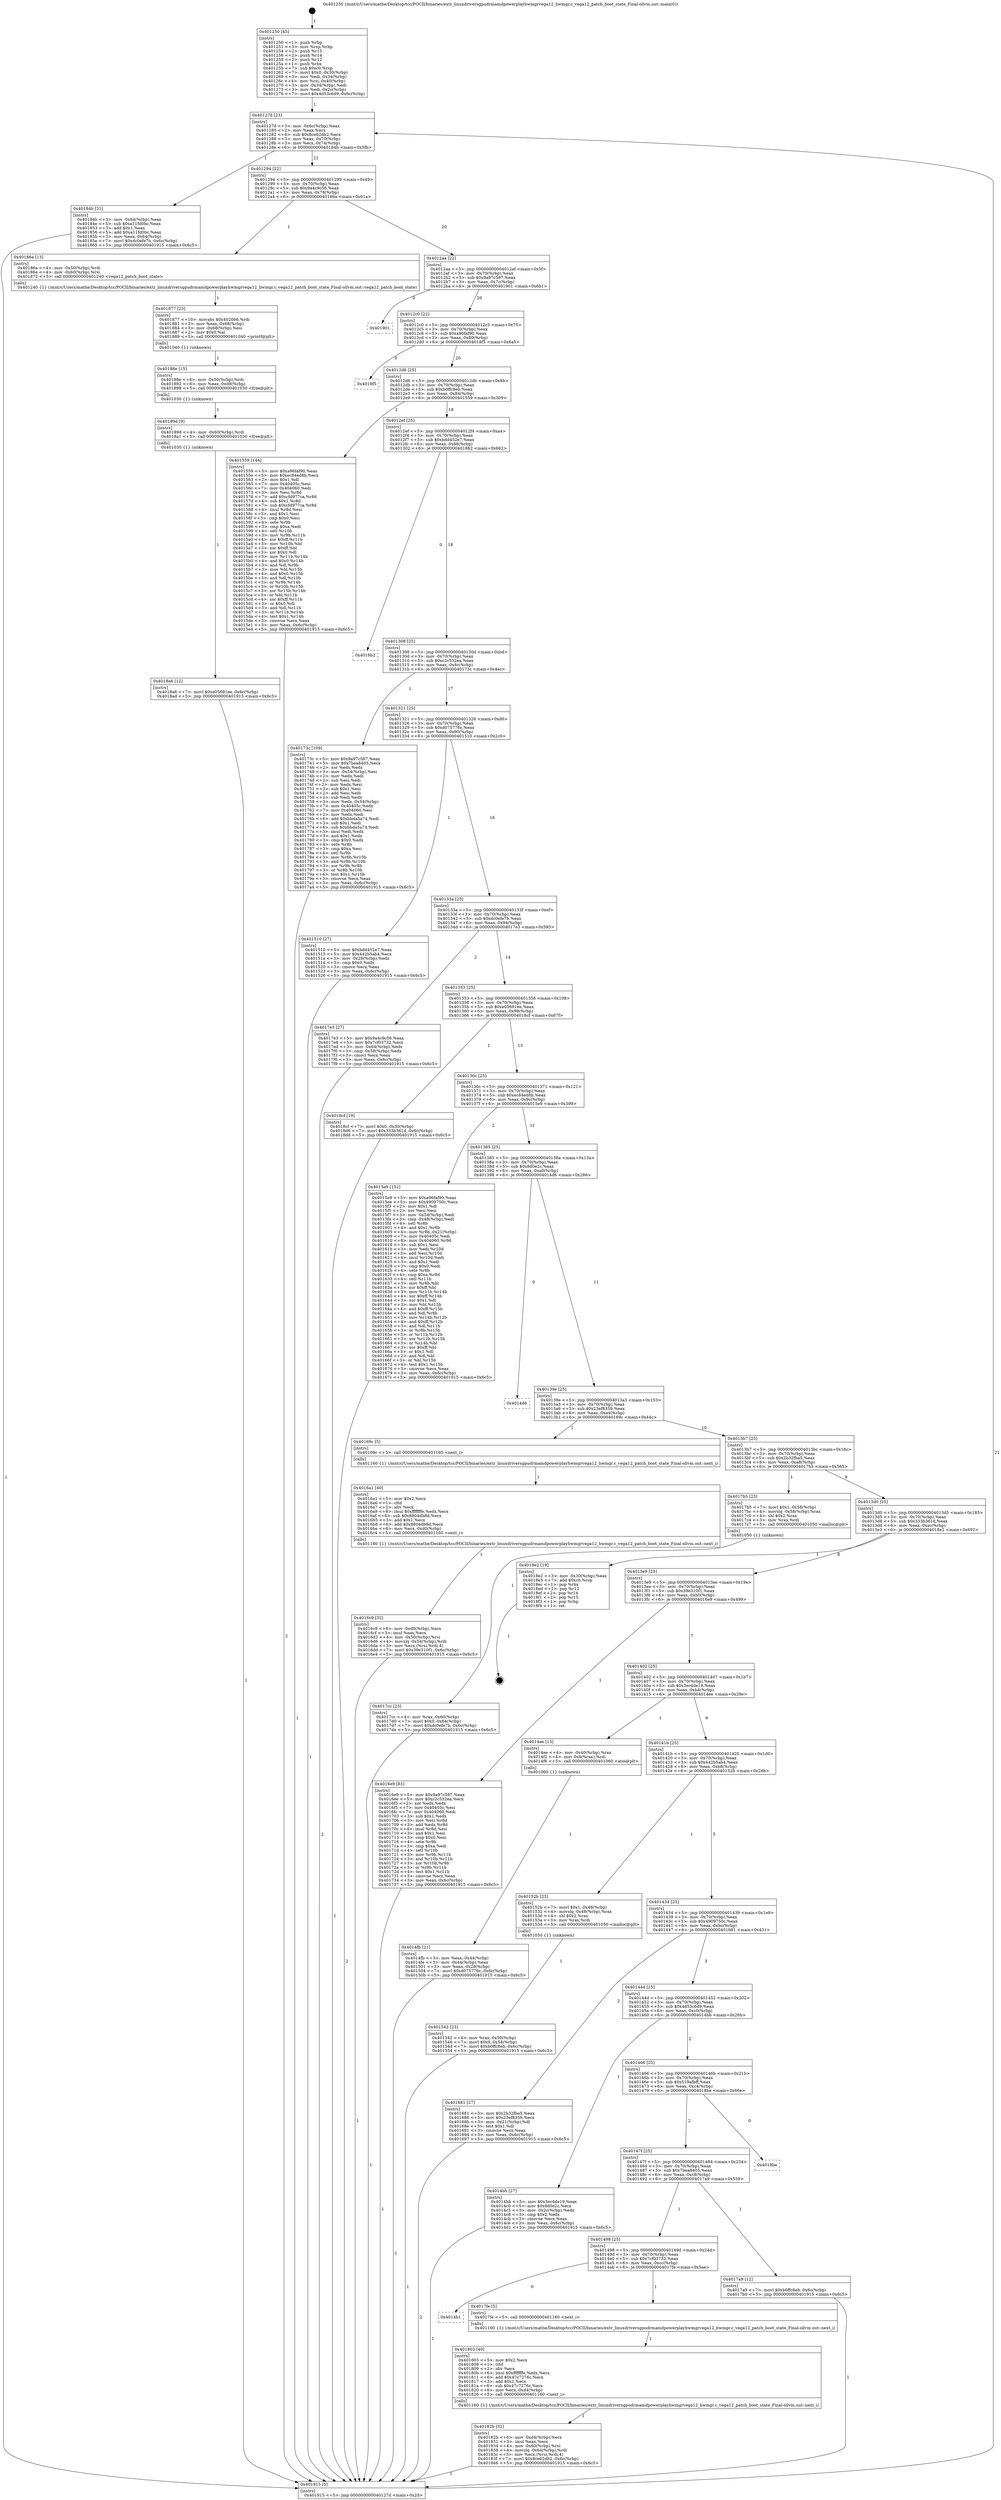 digraph "0x401250" {
  label = "0x401250 (/mnt/c/Users/mathe/Desktop/tcc/POCII/binaries/extr_linuxdriversgpudrmamdpowerplayhwmgrvega12_hwmgr.c_vega12_patch_boot_state_Final-ollvm.out::main(0))"
  labelloc = "t"
  node[shape=record]

  Entry [label="",width=0.3,height=0.3,shape=circle,fillcolor=black,style=filled]
  "0x40127d" [label="{
     0x40127d [23]\l
     | [instrs]\l
     &nbsp;&nbsp;0x40127d \<+3\>: mov -0x6c(%rbp),%eax\l
     &nbsp;&nbsp;0x401280 \<+2\>: mov %eax,%ecx\l
     &nbsp;&nbsp;0x401282 \<+6\>: sub $0x8ce62db2,%ecx\l
     &nbsp;&nbsp;0x401288 \<+3\>: mov %eax,-0x70(%rbp)\l
     &nbsp;&nbsp;0x40128b \<+3\>: mov %ecx,-0x74(%rbp)\l
     &nbsp;&nbsp;0x40128e \<+6\>: je 000000000040184b \<main+0x5fb\>\l
  }"]
  "0x40184b" [label="{
     0x40184b [31]\l
     | [instrs]\l
     &nbsp;&nbsp;0x40184b \<+3\>: mov -0x64(%rbp),%eax\l
     &nbsp;&nbsp;0x40184e \<+5\>: sub $0xa11fd0bc,%eax\l
     &nbsp;&nbsp;0x401853 \<+3\>: add $0x1,%eax\l
     &nbsp;&nbsp;0x401856 \<+5\>: add $0xa11fd0bc,%eax\l
     &nbsp;&nbsp;0x40185b \<+3\>: mov %eax,-0x64(%rbp)\l
     &nbsp;&nbsp;0x40185e \<+7\>: movl $0xdc0efe7b,-0x6c(%rbp)\l
     &nbsp;&nbsp;0x401865 \<+5\>: jmp 0000000000401915 \<main+0x6c5\>\l
  }"]
  "0x401294" [label="{
     0x401294 [22]\l
     | [instrs]\l
     &nbsp;&nbsp;0x401294 \<+5\>: jmp 0000000000401299 \<main+0x49\>\l
     &nbsp;&nbsp;0x401299 \<+3\>: mov -0x70(%rbp),%eax\l
     &nbsp;&nbsp;0x40129c \<+5\>: sub $0x9a4c9c56,%eax\l
     &nbsp;&nbsp;0x4012a1 \<+3\>: mov %eax,-0x78(%rbp)\l
     &nbsp;&nbsp;0x4012a4 \<+6\>: je 000000000040186a \<main+0x61a\>\l
  }"]
  Exit [label="",width=0.3,height=0.3,shape=circle,fillcolor=black,style=filled,peripheries=2]
  "0x40186a" [label="{
     0x40186a [13]\l
     | [instrs]\l
     &nbsp;&nbsp;0x40186a \<+4\>: mov -0x50(%rbp),%rdi\l
     &nbsp;&nbsp;0x40186e \<+4\>: mov -0x60(%rbp),%rsi\l
     &nbsp;&nbsp;0x401872 \<+5\>: call 0000000000401240 \<vega12_patch_boot_state\>\l
     | [calls]\l
     &nbsp;&nbsp;0x401240 \{1\} (/mnt/c/Users/mathe/Desktop/tcc/POCII/binaries/extr_linuxdriversgpudrmamdpowerplayhwmgrvega12_hwmgr.c_vega12_patch_boot_state_Final-ollvm.out::vega12_patch_boot_state)\l
  }"]
  "0x4012aa" [label="{
     0x4012aa [22]\l
     | [instrs]\l
     &nbsp;&nbsp;0x4012aa \<+5\>: jmp 00000000004012af \<main+0x5f\>\l
     &nbsp;&nbsp;0x4012af \<+3\>: mov -0x70(%rbp),%eax\l
     &nbsp;&nbsp;0x4012b2 \<+5\>: sub $0x9a97c587,%eax\l
     &nbsp;&nbsp;0x4012b7 \<+3\>: mov %eax,-0x7c(%rbp)\l
     &nbsp;&nbsp;0x4012ba \<+6\>: je 0000000000401901 \<main+0x6b1\>\l
  }"]
  "0x4018a6" [label="{
     0x4018a6 [12]\l
     | [instrs]\l
     &nbsp;&nbsp;0x4018a6 \<+7\>: movl $0xe05691ee,-0x6c(%rbp)\l
     &nbsp;&nbsp;0x4018ad \<+5\>: jmp 0000000000401915 \<main+0x6c5\>\l
  }"]
  "0x401901" [label="{
     0x401901\l
  }", style=dashed]
  "0x4012c0" [label="{
     0x4012c0 [22]\l
     | [instrs]\l
     &nbsp;&nbsp;0x4012c0 \<+5\>: jmp 00000000004012c5 \<main+0x75\>\l
     &nbsp;&nbsp;0x4012c5 \<+3\>: mov -0x70(%rbp),%eax\l
     &nbsp;&nbsp;0x4012c8 \<+5\>: sub $0xa96faf90,%eax\l
     &nbsp;&nbsp;0x4012cd \<+3\>: mov %eax,-0x80(%rbp)\l
     &nbsp;&nbsp;0x4012d0 \<+6\>: je 00000000004018f5 \<main+0x6a5\>\l
  }"]
  "0x40189d" [label="{
     0x40189d [9]\l
     | [instrs]\l
     &nbsp;&nbsp;0x40189d \<+4\>: mov -0x60(%rbp),%rdi\l
     &nbsp;&nbsp;0x4018a1 \<+5\>: call 0000000000401030 \<free@plt\>\l
     | [calls]\l
     &nbsp;&nbsp;0x401030 \{1\} (unknown)\l
  }"]
  "0x4018f5" [label="{
     0x4018f5\l
  }", style=dashed]
  "0x4012d6" [label="{
     0x4012d6 [25]\l
     | [instrs]\l
     &nbsp;&nbsp;0x4012d6 \<+5\>: jmp 00000000004012db \<main+0x8b\>\l
     &nbsp;&nbsp;0x4012db \<+3\>: mov -0x70(%rbp),%eax\l
     &nbsp;&nbsp;0x4012de \<+5\>: sub $0xb0ffc8eb,%eax\l
     &nbsp;&nbsp;0x4012e3 \<+6\>: mov %eax,-0x84(%rbp)\l
     &nbsp;&nbsp;0x4012e9 \<+6\>: je 0000000000401559 \<main+0x309\>\l
  }"]
  "0x40188e" [label="{
     0x40188e [15]\l
     | [instrs]\l
     &nbsp;&nbsp;0x40188e \<+4\>: mov -0x50(%rbp),%rdi\l
     &nbsp;&nbsp;0x401892 \<+6\>: mov %eax,-0xd8(%rbp)\l
     &nbsp;&nbsp;0x401898 \<+5\>: call 0000000000401030 \<free@plt\>\l
     | [calls]\l
     &nbsp;&nbsp;0x401030 \{1\} (unknown)\l
  }"]
  "0x401559" [label="{
     0x401559 [144]\l
     | [instrs]\l
     &nbsp;&nbsp;0x401559 \<+5\>: mov $0xa96faf90,%eax\l
     &nbsp;&nbsp;0x40155e \<+5\>: mov $0xec84ed8b,%ecx\l
     &nbsp;&nbsp;0x401563 \<+2\>: mov $0x1,%dl\l
     &nbsp;&nbsp;0x401565 \<+7\>: mov 0x40405c,%esi\l
     &nbsp;&nbsp;0x40156c \<+7\>: mov 0x404060,%edi\l
     &nbsp;&nbsp;0x401573 \<+3\>: mov %esi,%r8d\l
     &nbsp;&nbsp;0x401576 \<+7\>: add $0xcfd977ca,%r8d\l
     &nbsp;&nbsp;0x40157d \<+4\>: sub $0x1,%r8d\l
     &nbsp;&nbsp;0x401581 \<+7\>: sub $0xcfd977ca,%r8d\l
     &nbsp;&nbsp;0x401588 \<+4\>: imul %r8d,%esi\l
     &nbsp;&nbsp;0x40158c \<+3\>: and $0x1,%esi\l
     &nbsp;&nbsp;0x40158f \<+3\>: cmp $0x0,%esi\l
     &nbsp;&nbsp;0x401592 \<+4\>: sete %r9b\l
     &nbsp;&nbsp;0x401596 \<+3\>: cmp $0xa,%edi\l
     &nbsp;&nbsp;0x401599 \<+4\>: setl %r10b\l
     &nbsp;&nbsp;0x40159d \<+3\>: mov %r9b,%r11b\l
     &nbsp;&nbsp;0x4015a0 \<+4\>: xor $0xff,%r11b\l
     &nbsp;&nbsp;0x4015a4 \<+3\>: mov %r10b,%bl\l
     &nbsp;&nbsp;0x4015a7 \<+3\>: xor $0xff,%bl\l
     &nbsp;&nbsp;0x4015aa \<+3\>: xor $0x0,%dl\l
     &nbsp;&nbsp;0x4015ad \<+3\>: mov %r11b,%r14b\l
     &nbsp;&nbsp;0x4015b0 \<+4\>: and $0x0,%r14b\l
     &nbsp;&nbsp;0x4015b4 \<+3\>: and %dl,%r9b\l
     &nbsp;&nbsp;0x4015b7 \<+3\>: mov %bl,%r15b\l
     &nbsp;&nbsp;0x4015ba \<+4\>: and $0x0,%r15b\l
     &nbsp;&nbsp;0x4015be \<+3\>: and %dl,%r10b\l
     &nbsp;&nbsp;0x4015c1 \<+3\>: or %r9b,%r14b\l
     &nbsp;&nbsp;0x4015c4 \<+3\>: or %r10b,%r15b\l
     &nbsp;&nbsp;0x4015c7 \<+3\>: xor %r15b,%r14b\l
     &nbsp;&nbsp;0x4015ca \<+3\>: or %bl,%r11b\l
     &nbsp;&nbsp;0x4015cd \<+4\>: xor $0xff,%r11b\l
     &nbsp;&nbsp;0x4015d1 \<+3\>: or $0x0,%dl\l
     &nbsp;&nbsp;0x4015d4 \<+3\>: and %dl,%r11b\l
     &nbsp;&nbsp;0x4015d7 \<+3\>: or %r11b,%r14b\l
     &nbsp;&nbsp;0x4015da \<+4\>: test $0x1,%r14b\l
     &nbsp;&nbsp;0x4015de \<+3\>: cmovne %ecx,%eax\l
     &nbsp;&nbsp;0x4015e1 \<+3\>: mov %eax,-0x6c(%rbp)\l
     &nbsp;&nbsp;0x4015e4 \<+5\>: jmp 0000000000401915 \<main+0x6c5\>\l
  }"]
  "0x4012ef" [label="{
     0x4012ef [25]\l
     | [instrs]\l
     &nbsp;&nbsp;0x4012ef \<+5\>: jmp 00000000004012f4 \<main+0xa4\>\l
     &nbsp;&nbsp;0x4012f4 \<+3\>: mov -0x70(%rbp),%eax\l
     &nbsp;&nbsp;0x4012f7 \<+5\>: sub $0xbdd452e7,%eax\l
     &nbsp;&nbsp;0x4012fc \<+6\>: mov %eax,-0x88(%rbp)\l
     &nbsp;&nbsp;0x401302 \<+6\>: je 00000000004018b2 \<main+0x662\>\l
  }"]
  "0x401877" [label="{
     0x401877 [23]\l
     | [instrs]\l
     &nbsp;&nbsp;0x401877 \<+10\>: movabs $0x4020b6,%rdi\l
     &nbsp;&nbsp;0x401881 \<+3\>: mov %eax,-0x68(%rbp)\l
     &nbsp;&nbsp;0x401884 \<+3\>: mov -0x68(%rbp),%esi\l
     &nbsp;&nbsp;0x401887 \<+2\>: mov $0x0,%al\l
     &nbsp;&nbsp;0x401889 \<+5\>: call 0000000000401040 \<printf@plt\>\l
     | [calls]\l
     &nbsp;&nbsp;0x401040 \{1\} (unknown)\l
  }"]
  "0x4018b2" [label="{
     0x4018b2\l
  }", style=dashed]
  "0x401308" [label="{
     0x401308 [25]\l
     | [instrs]\l
     &nbsp;&nbsp;0x401308 \<+5\>: jmp 000000000040130d \<main+0xbd\>\l
     &nbsp;&nbsp;0x40130d \<+3\>: mov -0x70(%rbp),%eax\l
     &nbsp;&nbsp;0x401310 \<+5\>: sub $0xc2c532ea,%eax\l
     &nbsp;&nbsp;0x401315 \<+6\>: mov %eax,-0x8c(%rbp)\l
     &nbsp;&nbsp;0x40131b \<+6\>: je 000000000040173c \<main+0x4ec\>\l
  }"]
  "0x40182b" [label="{
     0x40182b [32]\l
     | [instrs]\l
     &nbsp;&nbsp;0x40182b \<+6\>: mov -0xd4(%rbp),%ecx\l
     &nbsp;&nbsp;0x401831 \<+3\>: imul %eax,%ecx\l
     &nbsp;&nbsp;0x401834 \<+4\>: mov -0x60(%rbp),%rsi\l
     &nbsp;&nbsp;0x401838 \<+4\>: movslq -0x64(%rbp),%rdi\l
     &nbsp;&nbsp;0x40183c \<+3\>: mov %ecx,(%rsi,%rdi,4)\l
     &nbsp;&nbsp;0x40183f \<+7\>: movl $0x8ce62db2,-0x6c(%rbp)\l
     &nbsp;&nbsp;0x401846 \<+5\>: jmp 0000000000401915 \<main+0x6c5\>\l
  }"]
  "0x40173c" [label="{
     0x40173c [109]\l
     | [instrs]\l
     &nbsp;&nbsp;0x40173c \<+5\>: mov $0x9a97c587,%eax\l
     &nbsp;&nbsp;0x401741 \<+5\>: mov $0x7bea8405,%ecx\l
     &nbsp;&nbsp;0x401746 \<+2\>: xor %edx,%edx\l
     &nbsp;&nbsp;0x401748 \<+3\>: mov -0x54(%rbp),%esi\l
     &nbsp;&nbsp;0x40174b \<+2\>: mov %edx,%edi\l
     &nbsp;&nbsp;0x40174d \<+2\>: sub %esi,%edi\l
     &nbsp;&nbsp;0x40174f \<+2\>: mov %edx,%esi\l
     &nbsp;&nbsp;0x401751 \<+3\>: sub $0x1,%esi\l
     &nbsp;&nbsp;0x401754 \<+2\>: add %esi,%edi\l
     &nbsp;&nbsp;0x401756 \<+2\>: sub %edi,%edx\l
     &nbsp;&nbsp;0x401758 \<+3\>: mov %edx,-0x54(%rbp)\l
     &nbsp;&nbsp;0x40175b \<+7\>: mov 0x40405c,%edx\l
     &nbsp;&nbsp;0x401762 \<+7\>: mov 0x404060,%esi\l
     &nbsp;&nbsp;0x401769 \<+2\>: mov %edx,%edi\l
     &nbsp;&nbsp;0x40176b \<+6\>: add $0xbbda5a74,%edi\l
     &nbsp;&nbsp;0x401771 \<+3\>: sub $0x1,%edi\l
     &nbsp;&nbsp;0x401774 \<+6\>: sub $0xbbda5a74,%edi\l
     &nbsp;&nbsp;0x40177a \<+3\>: imul %edi,%edx\l
     &nbsp;&nbsp;0x40177d \<+3\>: and $0x1,%edx\l
     &nbsp;&nbsp;0x401780 \<+3\>: cmp $0x0,%edx\l
     &nbsp;&nbsp;0x401783 \<+4\>: sete %r8b\l
     &nbsp;&nbsp;0x401787 \<+3\>: cmp $0xa,%esi\l
     &nbsp;&nbsp;0x40178a \<+4\>: setl %r9b\l
     &nbsp;&nbsp;0x40178e \<+3\>: mov %r8b,%r10b\l
     &nbsp;&nbsp;0x401791 \<+3\>: and %r9b,%r10b\l
     &nbsp;&nbsp;0x401794 \<+3\>: xor %r9b,%r8b\l
     &nbsp;&nbsp;0x401797 \<+3\>: or %r8b,%r10b\l
     &nbsp;&nbsp;0x40179a \<+4\>: test $0x1,%r10b\l
     &nbsp;&nbsp;0x40179e \<+3\>: cmovne %ecx,%eax\l
     &nbsp;&nbsp;0x4017a1 \<+3\>: mov %eax,-0x6c(%rbp)\l
     &nbsp;&nbsp;0x4017a4 \<+5\>: jmp 0000000000401915 \<main+0x6c5\>\l
  }"]
  "0x401321" [label="{
     0x401321 [25]\l
     | [instrs]\l
     &nbsp;&nbsp;0x401321 \<+5\>: jmp 0000000000401326 \<main+0xd6\>\l
     &nbsp;&nbsp;0x401326 \<+3\>: mov -0x70(%rbp),%eax\l
     &nbsp;&nbsp;0x401329 \<+5\>: sub $0xd075776c,%eax\l
     &nbsp;&nbsp;0x40132e \<+6\>: mov %eax,-0x90(%rbp)\l
     &nbsp;&nbsp;0x401334 \<+6\>: je 0000000000401510 \<main+0x2c0\>\l
  }"]
  "0x401803" [label="{
     0x401803 [40]\l
     | [instrs]\l
     &nbsp;&nbsp;0x401803 \<+5\>: mov $0x2,%ecx\l
     &nbsp;&nbsp;0x401808 \<+1\>: cltd\l
     &nbsp;&nbsp;0x401809 \<+2\>: idiv %ecx\l
     &nbsp;&nbsp;0x40180b \<+6\>: imul $0xfffffffe,%edx,%ecx\l
     &nbsp;&nbsp;0x401811 \<+6\>: add $0x47c7276c,%ecx\l
     &nbsp;&nbsp;0x401817 \<+3\>: add $0x1,%ecx\l
     &nbsp;&nbsp;0x40181a \<+6\>: sub $0x47c7276c,%ecx\l
     &nbsp;&nbsp;0x401820 \<+6\>: mov %ecx,-0xd4(%rbp)\l
     &nbsp;&nbsp;0x401826 \<+5\>: call 0000000000401160 \<next_i\>\l
     | [calls]\l
     &nbsp;&nbsp;0x401160 \{1\} (/mnt/c/Users/mathe/Desktop/tcc/POCII/binaries/extr_linuxdriversgpudrmamdpowerplayhwmgrvega12_hwmgr.c_vega12_patch_boot_state_Final-ollvm.out::next_i)\l
  }"]
  "0x401510" [label="{
     0x401510 [27]\l
     | [instrs]\l
     &nbsp;&nbsp;0x401510 \<+5\>: mov $0xbdd452e7,%eax\l
     &nbsp;&nbsp;0x401515 \<+5\>: mov $0x442b5ab4,%ecx\l
     &nbsp;&nbsp;0x40151a \<+3\>: mov -0x28(%rbp),%edx\l
     &nbsp;&nbsp;0x40151d \<+3\>: cmp $0x0,%edx\l
     &nbsp;&nbsp;0x401520 \<+3\>: cmove %ecx,%eax\l
     &nbsp;&nbsp;0x401523 \<+3\>: mov %eax,-0x6c(%rbp)\l
     &nbsp;&nbsp;0x401526 \<+5\>: jmp 0000000000401915 \<main+0x6c5\>\l
  }"]
  "0x40133a" [label="{
     0x40133a [25]\l
     | [instrs]\l
     &nbsp;&nbsp;0x40133a \<+5\>: jmp 000000000040133f \<main+0xef\>\l
     &nbsp;&nbsp;0x40133f \<+3\>: mov -0x70(%rbp),%eax\l
     &nbsp;&nbsp;0x401342 \<+5\>: sub $0xdc0efe7b,%eax\l
     &nbsp;&nbsp;0x401347 \<+6\>: mov %eax,-0x94(%rbp)\l
     &nbsp;&nbsp;0x40134d \<+6\>: je 00000000004017e3 \<main+0x593\>\l
  }"]
  "0x4014b1" [label="{
     0x4014b1\l
  }", style=dashed]
  "0x4017e3" [label="{
     0x4017e3 [27]\l
     | [instrs]\l
     &nbsp;&nbsp;0x4017e3 \<+5\>: mov $0x9a4c9c56,%eax\l
     &nbsp;&nbsp;0x4017e8 \<+5\>: mov $0x7cf03732,%ecx\l
     &nbsp;&nbsp;0x4017ed \<+3\>: mov -0x64(%rbp),%edx\l
     &nbsp;&nbsp;0x4017f0 \<+3\>: cmp -0x58(%rbp),%edx\l
     &nbsp;&nbsp;0x4017f3 \<+3\>: cmovl %ecx,%eax\l
     &nbsp;&nbsp;0x4017f6 \<+3\>: mov %eax,-0x6c(%rbp)\l
     &nbsp;&nbsp;0x4017f9 \<+5\>: jmp 0000000000401915 \<main+0x6c5\>\l
  }"]
  "0x401353" [label="{
     0x401353 [25]\l
     | [instrs]\l
     &nbsp;&nbsp;0x401353 \<+5\>: jmp 0000000000401358 \<main+0x108\>\l
     &nbsp;&nbsp;0x401358 \<+3\>: mov -0x70(%rbp),%eax\l
     &nbsp;&nbsp;0x40135b \<+5\>: sub $0xe05691ee,%eax\l
     &nbsp;&nbsp;0x401360 \<+6\>: mov %eax,-0x98(%rbp)\l
     &nbsp;&nbsp;0x401366 \<+6\>: je 00000000004018cf \<main+0x67f\>\l
  }"]
  "0x4017fe" [label="{
     0x4017fe [5]\l
     | [instrs]\l
     &nbsp;&nbsp;0x4017fe \<+5\>: call 0000000000401160 \<next_i\>\l
     | [calls]\l
     &nbsp;&nbsp;0x401160 \{1\} (/mnt/c/Users/mathe/Desktop/tcc/POCII/binaries/extr_linuxdriversgpudrmamdpowerplayhwmgrvega12_hwmgr.c_vega12_patch_boot_state_Final-ollvm.out::next_i)\l
  }"]
  "0x4018cf" [label="{
     0x4018cf [19]\l
     | [instrs]\l
     &nbsp;&nbsp;0x4018cf \<+7\>: movl $0x0,-0x30(%rbp)\l
     &nbsp;&nbsp;0x4018d6 \<+7\>: movl $0x333b361d,-0x6c(%rbp)\l
     &nbsp;&nbsp;0x4018dd \<+5\>: jmp 0000000000401915 \<main+0x6c5\>\l
  }"]
  "0x40136c" [label="{
     0x40136c [25]\l
     | [instrs]\l
     &nbsp;&nbsp;0x40136c \<+5\>: jmp 0000000000401371 \<main+0x121\>\l
     &nbsp;&nbsp;0x401371 \<+3\>: mov -0x70(%rbp),%eax\l
     &nbsp;&nbsp;0x401374 \<+5\>: sub $0xec84ed8b,%eax\l
     &nbsp;&nbsp;0x401379 \<+6\>: mov %eax,-0x9c(%rbp)\l
     &nbsp;&nbsp;0x40137f \<+6\>: je 00000000004015e9 \<main+0x399\>\l
  }"]
  "0x4017cc" [label="{
     0x4017cc [23]\l
     | [instrs]\l
     &nbsp;&nbsp;0x4017cc \<+4\>: mov %rax,-0x60(%rbp)\l
     &nbsp;&nbsp;0x4017d0 \<+7\>: movl $0x0,-0x64(%rbp)\l
     &nbsp;&nbsp;0x4017d7 \<+7\>: movl $0xdc0efe7b,-0x6c(%rbp)\l
     &nbsp;&nbsp;0x4017de \<+5\>: jmp 0000000000401915 \<main+0x6c5\>\l
  }"]
  "0x4015e9" [label="{
     0x4015e9 [152]\l
     | [instrs]\l
     &nbsp;&nbsp;0x4015e9 \<+5\>: mov $0xa96faf90,%eax\l
     &nbsp;&nbsp;0x4015ee \<+5\>: mov $0x4909750c,%ecx\l
     &nbsp;&nbsp;0x4015f3 \<+2\>: mov $0x1,%dl\l
     &nbsp;&nbsp;0x4015f5 \<+2\>: xor %esi,%esi\l
     &nbsp;&nbsp;0x4015f7 \<+3\>: mov -0x54(%rbp),%edi\l
     &nbsp;&nbsp;0x4015fa \<+3\>: cmp -0x48(%rbp),%edi\l
     &nbsp;&nbsp;0x4015fd \<+4\>: setl %r8b\l
     &nbsp;&nbsp;0x401601 \<+4\>: and $0x1,%r8b\l
     &nbsp;&nbsp;0x401605 \<+4\>: mov %r8b,-0x21(%rbp)\l
     &nbsp;&nbsp;0x401609 \<+7\>: mov 0x40405c,%edi\l
     &nbsp;&nbsp;0x401610 \<+8\>: mov 0x404060,%r9d\l
     &nbsp;&nbsp;0x401618 \<+3\>: sub $0x1,%esi\l
     &nbsp;&nbsp;0x40161b \<+3\>: mov %edi,%r10d\l
     &nbsp;&nbsp;0x40161e \<+3\>: add %esi,%r10d\l
     &nbsp;&nbsp;0x401621 \<+4\>: imul %r10d,%edi\l
     &nbsp;&nbsp;0x401625 \<+3\>: and $0x1,%edi\l
     &nbsp;&nbsp;0x401628 \<+3\>: cmp $0x0,%edi\l
     &nbsp;&nbsp;0x40162b \<+4\>: sete %r8b\l
     &nbsp;&nbsp;0x40162f \<+4\>: cmp $0xa,%r9d\l
     &nbsp;&nbsp;0x401633 \<+4\>: setl %r11b\l
     &nbsp;&nbsp;0x401637 \<+3\>: mov %r8b,%bl\l
     &nbsp;&nbsp;0x40163a \<+3\>: xor $0xff,%bl\l
     &nbsp;&nbsp;0x40163d \<+3\>: mov %r11b,%r14b\l
     &nbsp;&nbsp;0x401640 \<+4\>: xor $0xff,%r14b\l
     &nbsp;&nbsp;0x401644 \<+3\>: xor $0x1,%dl\l
     &nbsp;&nbsp;0x401647 \<+3\>: mov %bl,%r15b\l
     &nbsp;&nbsp;0x40164a \<+4\>: and $0xff,%r15b\l
     &nbsp;&nbsp;0x40164e \<+3\>: and %dl,%r8b\l
     &nbsp;&nbsp;0x401651 \<+3\>: mov %r14b,%r12b\l
     &nbsp;&nbsp;0x401654 \<+4\>: and $0xff,%r12b\l
     &nbsp;&nbsp;0x401658 \<+3\>: and %dl,%r11b\l
     &nbsp;&nbsp;0x40165b \<+3\>: or %r8b,%r15b\l
     &nbsp;&nbsp;0x40165e \<+3\>: or %r11b,%r12b\l
     &nbsp;&nbsp;0x401661 \<+3\>: xor %r12b,%r15b\l
     &nbsp;&nbsp;0x401664 \<+3\>: or %r14b,%bl\l
     &nbsp;&nbsp;0x401667 \<+3\>: xor $0xff,%bl\l
     &nbsp;&nbsp;0x40166a \<+3\>: or $0x1,%dl\l
     &nbsp;&nbsp;0x40166d \<+2\>: and %dl,%bl\l
     &nbsp;&nbsp;0x40166f \<+3\>: or %bl,%r15b\l
     &nbsp;&nbsp;0x401672 \<+4\>: test $0x1,%r15b\l
     &nbsp;&nbsp;0x401676 \<+3\>: cmovne %ecx,%eax\l
     &nbsp;&nbsp;0x401679 \<+3\>: mov %eax,-0x6c(%rbp)\l
     &nbsp;&nbsp;0x40167c \<+5\>: jmp 0000000000401915 \<main+0x6c5\>\l
  }"]
  "0x401385" [label="{
     0x401385 [25]\l
     | [instrs]\l
     &nbsp;&nbsp;0x401385 \<+5\>: jmp 000000000040138a \<main+0x13a\>\l
     &nbsp;&nbsp;0x40138a \<+3\>: mov -0x70(%rbp),%eax\l
     &nbsp;&nbsp;0x40138d \<+5\>: sub $0x8d0e2c,%eax\l
     &nbsp;&nbsp;0x401392 \<+6\>: mov %eax,-0xa0(%rbp)\l
     &nbsp;&nbsp;0x401398 \<+6\>: je 00000000004014d6 \<main+0x286\>\l
  }"]
  "0x401498" [label="{
     0x401498 [25]\l
     | [instrs]\l
     &nbsp;&nbsp;0x401498 \<+5\>: jmp 000000000040149d \<main+0x24d\>\l
     &nbsp;&nbsp;0x40149d \<+3\>: mov -0x70(%rbp),%eax\l
     &nbsp;&nbsp;0x4014a0 \<+5\>: sub $0x7cf03732,%eax\l
     &nbsp;&nbsp;0x4014a5 \<+6\>: mov %eax,-0xcc(%rbp)\l
     &nbsp;&nbsp;0x4014ab \<+6\>: je 00000000004017fe \<main+0x5ae\>\l
  }"]
  "0x4014d6" [label="{
     0x4014d6\l
  }", style=dashed]
  "0x40139e" [label="{
     0x40139e [25]\l
     | [instrs]\l
     &nbsp;&nbsp;0x40139e \<+5\>: jmp 00000000004013a3 \<main+0x153\>\l
     &nbsp;&nbsp;0x4013a3 \<+3\>: mov -0x70(%rbp),%eax\l
     &nbsp;&nbsp;0x4013a6 \<+5\>: sub $0x23ef8359,%eax\l
     &nbsp;&nbsp;0x4013ab \<+6\>: mov %eax,-0xa4(%rbp)\l
     &nbsp;&nbsp;0x4013b1 \<+6\>: je 000000000040169c \<main+0x44c\>\l
  }"]
  "0x4017a9" [label="{
     0x4017a9 [12]\l
     | [instrs]\l
     &nbsp;&nbsp;0x4017a9 \<+7\>: movl $0xb0ffc8eb,-0x6c(%rbp)\l
     &nbsp;&nbsp;0x4017b0 \<+5\>: jmp 0000000000401915 \<main+0x6c5\>\l
  }"]
  "0x40169c" [label="{
     0x40169c [5]\l
     | [instrs]\l
     &nbsp;&nbsp;0x40169c \<+5\>: call 0000000000401160 \<next_i\>\l
     | [calls]\l
     &nbsp;&nbsp;0x401160 \{1\} (/mnt/c/Users/mathe/Desktop/tcc/POCII/binaries/extr_linuxdriversgpudrmamdpowerplayhwmgrvega12_hwmgr.c_vega12_patch_boot_state_Final-ollvm.out::next_i)\l
  }"]
  "0x4013b7" [label="{
     0x4013b7 [25]\l
     | [instrs]\l
     &nbsp;&nbsp;0x4013b7 \<+5\>: jmp 00000000004013bc \<main+0x16c\>\l
     &nbsp;&nbsp;0x4013bc \<+3\>: mov -0x70(%rbp),%eax\l
     &nbsp;&nbsp;0x4013bf \<+5\>: sub $0x2b32fba5,%eax\l
     &nbsp;&nbsp;0x4013c4 \<+6\>: mov %eax,-0xa8(%rbp)\l
     &nbsp;&nbsp;0x4013ca \<+6\>: je 00000000004017b5 \<main+0x565\>\l
  }"]
  "0x40147f" [label="{
     0x40147f [25]\l
     | [instrs]\l
     &nbsp;&nbsp;0x40147f \<+5\>: jmp 0000000000401484 \<main+0x234\>\l
     &nbsp;&nbsp;0x401484 \<+3\>: mov -0x70(%rbp),%eax\l
     &nbsp;&nbsp;0x401487 \<+5\>: sub $0x7bea8405,%eax\l
     &nbsp;&nbsp;0x40148c \<+6\>: mov %eax,-0xc8(%rbp)\l
     &nbsp;&nbsp;0x401492 \<+6\>: je 00000000004017a9 \<main+0x559\>\l
  }"]
  "0x4017b5" [label="{
     0x4017b5 [23]\l
     | [instrs]\l
     &nbsp;&nbsp;0x4017b5 \<+7\>: movl $0x1,-0x58(%rbp)\l
     &nbsp;&nbsp;0x4017bc \<+4\>: movslq -0x58(%rbp),%rax\l
     &nbsp;&nbsp;0x4017c0 \<+4\>: shl $0x2,%rax\l
     &nbsp;&nbsp;0x4017c4 \<+3\>: mov %rax,%rdi\l
     &nbsp;&nbsp;0x4017c7 \<+5\>: call 0000000000401050 \<malloc@plt\>\l
     | [calls]\l
     &nbsp;&nbsp;0x401050 \{1\} (unknown)\l
  }"]
  "0x4013d0" [label="{
     0x4013d0 [25]\l
     | [instrs]\l
     &nbsp;&nbsp;0x4013d0 \<+5\>: jmp 00000000004013d5 \<main+0x185\>\l
     &nbsp;&nbsp;0x4013d5 \<+3\>: mov -0x70(%rbp),%eax\l
     &nbsp;&nbsp;0x4013d8 \<+5\>: sub $0x333b361d,%eax\l
     &nbsp;&nbsp;0x4013dd \<+6\>: mov %eax,-0xac(%rbp)\l
     &nbsp;&nbsp;0x4013e3 \<+6\>: je 00000000004018e2 \<main+0x692\>\l
  }"]
  "0x4018be" [label="{
     0x4018be\l
  }", style=dashed]
  "0x4018e2" [label="{
     0x4018e2 [19]\l
     | [instrs]\l
     &nbsp;&nbsp;0x4018e2 \<+3\>: mov -0x30(%rbp),%eax\l
     &nbsp;&nbsp;0x4018e5 \<+7\>: add $0xc0,%rsp\l
     &nbsp;&nbsp;0x4018ec \<+1\>: pop %rbx\l
     &nbsp;&nbsp;0x4018ed \<+2\>: pop %r12\l
     &nbsp;&nbsp;0x4018ef \<+2\>: pop %r14\l
     &nbsp;&nbsp;0x4018f1 \<+2\>: pop %r15\l
     &nbsp;&nbsp;0x4018f3 \<+1\>: pop %rbp\l
     &nbsp;&nbsp;0x4018f4 \<+1\>: ret\l
  }"]
  "0x4013e9" [label="{
     0x4013e9 [25]\l
     | [instrs]\l
     &nbsp;&nbsp;0x4013e9 \<+5\>: jmp 00000000004013ee \<main+0x19e\>\l
     &nbsp;&nbsp;0x4013ee \<+3\>: mov -0x70(%rbp),%eax\l
     &nbsp;&nbsp;0x4013f1 \<+5\>: sub $0x39e310f1,%eax\l
     &nbsp;&nbsp;0x4013f6 \<+6\>: mov %eax,-0xb0(%rbp)\l
     &nbsp;&nbsp;0x4013fc \<+6\>: je 00000000004016e9 \<main+0x499\>\l
  }"]
  "0x4016c9" [label="{
     0x4016c9 [32]\l
     | [instrs]\l
     &nbsp;&nbsp;0x4016c9 \<+6\>: mov -0xd0(%rbp),%ecx\l
     &nbsp;&nbsp;0x4016cf \<+3\>: imul %eax,%ecx\l
     &nbsp;&nbsp;0x4016d2 \<+4\>: mov -0x50(%rbp),%rsi\l
     &nbsp;&nbsp;0x4016d6 \<+4\>: movslq -0x54(%rbp),%rdi\l
     &nbsp;&nbsp;0x4016da \<+3\>: mov %ecx,(%rsi,%rdi,4)\l
     &nbsp;&nbsp;0x4016dd \<+7\>: movl $0x39e310f1,-0x6c(%rbp)\l
     &nbsp;&nbsp;0x4016e4 \<+5\>: jmp 0000000000401915 \<main+0x6c5\>\l
  }"]
  "0x4016e9" [label="{
     0x4016e9 [83]\l
     | [instrs]\l
     &nbsp;&nbsp;0x4016e9 \<+5\>: mov $0x9a97c587,%eax\l
     &nbsp;&nbsp;0x4016ee \<+5\>: mov $0xc2c532ea,%ecx\l
     &nbsp;&nbsp;0x4016f3 \<+2\>: xor %edx,%edx\l
     &nbsp;&nbsp;0x4016f5 \<+7\>: mov 0x40405c,%esi\l
     &nbsp;&nbsp;0x4016fc \<+7\>: mov 0x404060,%edi\l
     &nbsp;&nbsp;0x401703 \<+3\>: sub $0x1,%edx\l
     &nbsp;&nbsp;0x401706 \<+3\>: mov %esi,%r8d\l
     &nbsp;&nbsp;0x401709 \<+3\>: add %edx,%r8d\l
     &nbsp;&nbsp;0x40170c \<+4\>: imul %r8d,%esi\l
     &nbsp;&nbsp;0x401710 \<+3\>: and $0x1,%esi\l
     &nbsp;&nbsp;0x401713 \<+3\>: cmp $0x0,%esi\l
     &nbsp;&nbsp;0x401716 \<+4\>: sete %r9b\l
     &nbsp;&nbsp;0x40171a \<+3\>: cmp $0xa,%edi\l
     &nbsp;&nbsp;0x40171d \<+4\>: setl %r10b\l
     &nbsp;&nbsp;0x401721 \<+3\>: mov %r9b,%r11b\l
     &nbsp;&nbsp;0x401724 \<+3\>: and %r10b,%r11b\l
     &nbsp;&nbsp;0x401727 \<+3\>: xor %r10b,%r9b\l
     &nbsp;&nbsp;0x40172a \<+3\>: or %r9b,%r11b\l
     &nbsp;&nbsp;0x40172d \<+4\>: test $0x1,%r11b\l
     &nbsp;&nbsp;0x401731 \<+3\>: cmovne %ecx,%eax\l
     &nbsp;&nbsp;0x401734 \<+3\>: mov %eax,-0x6c(%rbp)\l
     &nbsp;&nbsp;0x401737 \<+5\>: jmp 0000000000401915 \<main+0x6c5\>\l
  }"]
  "0x401402" [label="{
     0x401402 [25]\l
     | [instrs]\l
     &nbsp;&nbsp;0x401402 \<+5\>: jmp 0000000000401407 \<main+0x1b7\>\l
     &nbsp;&nbsp;0x401407 \<+3\>: mov -0x70(%rbp),%eax\l
     &nbsp;&nbsp;0x40140a \<+5\>: sub $0x3ec4de19,%eax\l
     &nbsp;&nbsp;0x40140f \<+6\>: mov %eax,-0xb4(%rbp)\l
     &nbsp;&nbsp;0x401415 \<+6\>: je 00000000004014ee \<main+0x29e\>\l
  }"]
  "0x4016a1" [label="{
     0x4016a1 [40]\l
     | [instrs]\l
     &nbsp;&nbsp;0x4016a1 \<+5\>: mov $0x2,%ecx\l
     &nbsp;&nbsp;0x4016a6 \<+1\>: cltd\l
     &nbsp;&nbsp;0x4016a7 \<+2\>: idiv %ecx\l
     &nbsp;&nbsp;0x4016a9 \<+6\>: imul $0xfffffffe,%edx,%ecx\l
     &nbsp;&nbsp;0x4016af \<+6\>: sub $0x8804db8d,%ecx\l
     &nbsp;&nbsp;0x4016b5 \<+3\>: add $0x1,%ecx\l
     &nbsp;&nbsp;0x4016b8 \<+6\>: add $0x8804db8d,%ecx\l
     &nbsp;&nbsp;0x4016be \<+6\>: mov %ecx,-0xd0(%rbp)\l
     &nbsp;&nbsp;0x4016c4 \<+5\>: call 0000000000401160 \<next_i\>\l
     | [calls]\l
     &nbsp;&nbsp;0x401160 \{1\} (/mnt/c/Users/mathe/Desktop/tcc/POCII/binaries/extr_linuxdriversgpudrmamdpowerplayhwmgrvega12_hwmgr.c_vega12_patch_boot_state_Final-ollvm.out::next_i)\l
  }"]
  "0x4014ee" [label="{
     0x4014ee [13]\l
     | [instrs]\l
     &nbsp;&nbsp;0x4014ee \<+4\>: mov -0x40(%rbp),%rax\l
     &nbsp;&nbsp;0x4014f2 \<+4\>: mov 0x8(%rax),%rdi\l
     &nbsp;&nbsp;0x4014f6 \<+5\>: call 0000000000401060 \<atoi@plt\>\l
     | [calls]\l
     &nbsp;&nbsp;0x401060 \{1\} (unknown)\l
  }"]
  "0x40141b" [label="{
     0x40141b [25]\l
     | [instrs]\l
     &nbsp;&nbsp;0x40141b \<+5\>: jmp 0000000000401420 \<main+0x1d0\>\l
     &nbsp;&nbsp;0x401420 \<+3\>: mov -0x70(%rbp),%eax\l
     &nbsp;&nbsp;0x401423 \<+5\>: sub $0x442b5ab4,%eax\l
     &nbsp;&nbsp;0x401428 \<+6\>: mov %eax,-0xb8(%rbp)\l
     &nbsp;&nbsp;0x40142e \<+6\>: je 000000000040152b \<main+0x2db\>\l
  }"]
  "0x401542" [label="{
     0x401542 [23]\l
     | [instrs]\l
     &nbsp;&nbsp;0x401542 \<+4\>: mov %rax,-0x50(%rbp)\l
     &nbsp;&nbsp;0x401546 \<+7\>: movl $0x0,-0x54(%rbp)\l
     &nbsp;&nbsp;0x40154d \<+7\>: movl $0xb0ffc8eb,-0x6c(%rbp)\l
     &nbsp;&nbsp;0x401554 \<+5\>: jmp 0000000000401915 \<main+0x6c5\>\l
  }"]
  "0x40152b" [label="{
     0x40152b [23]\l
     | [instrs]\l
     &nbsp;&nbsp;0x40152b \<+7\>: movl $0x1,-0x48(%rbp)\l
     &nbsp;&nbsp;0x401532 \<+4\>: movslq -0x48(%rbp),%rax\l
     &nbsp;&nbsp;0x401536 \<+4\>: shl $0x2,%rax\l
     &nbsp;&nbsp;0x40153a \<+3\>: mov %rax,%rdi\l
     &nbsp;&nbsp;0x40153d \<+5\>: call 0000000000401050 \<malloc@plt\>\l
     | [calls]\l
     &nbsp;&nbsp;0x401050 \{1\} (unknown)\l
  }"]
  "0x401434" [label="{
     0x401434 [25]\l
     | [instrs]\l
     &nbsp;&nbsp;0x401434 \<+5\>: jmp 0000000000401439 \<main+0x1e9\>\l
     &nbsp;&nbsp;0x401439 \<+3\>: mov -0x70(%rbp),%eax\l
     &nbsp;&nbsp;0x40143c \<+5\>: sub $0x4909750c,%eax\l
     &nbsp;&nbsp;0x401441 \<+6\>: mov %eax,-0xbc(%rbp)\l
     &nbsp;&nbsp;0x401447 \<+6\>: je 0000000000401681 \<main+0x431\>\l
  }"]
  "0x4014fb" [label="{
     0x4014fb [21]\l
     | [instrs]\l
     &nbsp;&nbsp;0x4014fb \<+3\>: mov %eax,-0x44(%rbp)\l
     &nbsp;&nbsp;0x4014fe \<+3\>: mov -0x44(%rbp),%eax\l
     &nbsp;&nbsp;0x401501 \<+3\>: mov %eax,-0x28(%rbp)\l
     &nbsp;&nbsp;0x401504 \<+7\>: movl $0xd075776c,-0x6c(%rbp)\l
     &nbsp;&nbsp;0x40150b \<+5\>: jmp 0000000000401915 \<main+0x6c5\>\l
  }"]
  "0x401681" [label="{
     0x401681 [27]\l
     | [instrs]\l
     &nbsp;&nbsp;0x401681 \<+5\>: mov $0x2b32fba5,%eax\l
     &nbsp;&nbsp;0x401686 \<+5\>: mov $0x23ef8359,%ecx\l
     &nbsp;&nbsp;0x40168b \<+3\>: mov -0x21(%rbp),%dl\l
     &nbsp;&nbsp;0x40168e \<+3\>: test $0x1,%dl\l
     &nbsp;&nbsp;0x401691 \<+3\>: cmovne %ecx,%eax\l
     &nbsp;&nbsp;0x401694 \<+3\>: mov %eax,-0x6c(%rbp)\l
     &nbsp;&nbsp;0x401697 \<+5\>: jmp 0000000000401915 \<main+0x6c5\>\l
  }"]
  "0x40144d" [label="{
     0x40144d [25]\l
     | [instrs]\l
     &nbsp;&nbsp;0x40144d \<+5\>: jmp 0000000000401452 \<main+0x202\>\l
     &nbsp;&nbsp;0x401452 \<+3\>: mov -0x70(%rbp),%eax\l
     &nbsp;&nbsp;0x401455 \<+5\>: sub $0x4d53c6d9,%eax\l
     &nbsp;&nbsp;0x40145a \<+6\>: mov %eax,-0xc0(%rbp)\l
     &nbsp;&nbsp;0x401460 \<+6\>: je 00000000004014bb \<main+0x26b\>\l
  }"]
  "0x401250" [label="{
     0x401250 [45]\l
     | [instrs]\l
     &nbsp;&nbsp;0x401250 \<+1\>: push %rbp\l
     &nbsp;&nbsp;0x401251 \<+3\>: mov %rsp,%rbp\l
     &nbsp;&nbsp;0x401254 \<+2\>: push %r15\l
     &nbsp;&nbsp;0x401256 \<+2\>: push %r14\l
     &nbsp;&nbsp;0x401258 \<+2\>: push %r12\l
     &nbsp;&nbsp;0x40125a \<+1\>: push %rbx\l
     &nbsp;&nbsp;0x40125b \<+7\>: sub $0xc0,%rsp\l
     &nbsp;&nbsp;0x401262 \<+7\>: movl $0x0,-0x30(%rbp)\l
     &nbsp;&nbsp;0x401269 \<+3\>: mov %edi,-0x34(%rbp)\l
     &nbsp;&nbsp;0x40126c \<+4\>: mov %rsi,-0x40(%rbp)\l
     &nbsp;&nbsp;0x401270 \<+3\>: mov -0x34(%rbp),%edi\l
     &nbsp;&nbsp;0x401273 \<+3\>: mov %edi,-0x2c(%rbp)\l
     &nbsp;&nbsp;0x401276 \<+7\>: movl $0x4d53c6d9,-0x6c(%rbp)\l
  }"]
  "0x4014bb" [label="{
     0x4014bb [27]\l
     | [instrs]\l
     &nbsp;&nbsp;0x4014bb \<+5\>: mov $0x3ec4de19,%eax\l
     &nbsp;&nbsp;0x4014c0 \<+5\>: mov $0x8d0e2c,%ecx\l
     &nbsp;&nbsp;0x4014c5 \<+3\>: mov -0x2c(%rbp),%edx\l
     &nbsp;&nbsp;0x4014c8 \<+3\>: cmp $0x2,%edx\l
     &nbsp;&nbsp;0x4014cb \<+3\>: cmovne %ecx,%eax\l
     &nbsp;&nbsp;0x4014ce \<+3\>: mov %eax,-0x6c(%rbp)\l
     &nbsp;&nbsp;0x4014d1 \<+5\>: jmp 0000000000401915 \<main+0x6c5\>\l
  }"]
  "0x401466" [label="{
     0x401466 [25]\l
     | [instrs]\l
     &nbsp;&nbsp;0x401466 \<+5\>: jmp 000000000040146b \<main+0x21b\>\l
     &nbsp;&nbsp;0x40146b \<+3\>: mov -0x70(%rbp),%eax\l
     &nbsp;&nbsp;0x40146e \<+5\>: sub $0x519afbff,%eax\l
     &nbsp;&nbsp;0x401473 \<+6\>: mov %eax,-0xc4(%rbp)\l
     &nbsp;&nbsp;0x401479 \<+6\>: je 00000000004018be \<main+0x66e\>\l
  }"]
  "0x401915" [label="{
     0x401915 [5]\l
     | [instrs]\l
     &nbsp;&nbsp;0x401915 \<+5\>: jmp 000000000040127d \<main+0x2d\>\l
  }"]
  Entry -> "0x401250" [label=" 1"]
  "0x40127d" -> "0x40184b" [label=" 1"]
  "0x40127d" -> "0x401294" [label=" 21"]
  "0x4018e2" -> Exit [label=" 1"]
  "0x401294" -> "0x40186a" [label=" 1"]
  "0x401294" -> "0x4012aa" [label=" 20"]
  "0x4018cf" -> "0x401915" [label=" 1"]
  "0x4012aa" -> "0x401901" [label=" 0"]
  "0x4012aa" -> "0x4012c0" [label=" 20"]
  "0x4018a6" -> "0x401915" [label=" 1"]
  "0x4012c0" -> "0x4018f5" [label=" 0"]
  "0x4012c0" -> "0x4012d6" [label=" 20"]
  "0x40189d" -> "0x4018a6" [label=" 1"]
  "0x4012d6" -> "0x401559" [label=" 2"]
  "0x4012d6" -> "0x4012ef" [label=" 18"]
  "0x40188e" -> "0x40189d" [label=" 1"]
  "0x4012ef" -> "0x4018b2" [label=" 0"]
  "0x4012ef" -> "0x401308" [label=" 18"]
  "0x401877" -> "0x40188e" [label=" 1"]
  "0x401308" -> "0x40173c" [label=" 1"]
  "0x401308" -> "0x401321" [label=" 17"]
  "0x40186a" -> "0x401877" [label=" 1"]
  "0x401321" -> "0x401510" [label=" 1"]
  "0x401321" -> "0x40133a" [label=" 16"]
  "0x40184b" -> "0x401915" [label=" 1"]
  "0x40133a" -> "0x4017e3" [label=" 2"]
  "0x40133a" -> "0x401353" [label=" 14"]
  "0x40182b" -> "0x401915" [label=" 1"]
  "0x401353" -> "0x4018cf" [label=" 1"]
  "0x401353" -> "0x40136c" [label=" 13"]
  "0x401803" -> "0x40182b" [label=" 1"]
  "0x40136c" -> "0x4015e9" [label=" 2"]
  "0x40136c" -> "0x401385" [label=" 11"]
  "0x401498" -> "0x4014b1" [label=" 0"]
  "0x401385" -> "0x4014d6" [label=" 0"]
  "0x401385" -> "0x40139e" [label=" 11"]
  "0x401498" -> "0x4017fe" [label=" 1"]
  "0x40139e" -> "0x40169c" [label=" 1"]
  "0x40139e" -> "0x4013b7" [label=" 10"]
  "0x4017fe" -> "0x401803" [label=" 1"]
  "0x4013b7" -> "0x4017b5" [label=" 1"]
  "0x4013b7" -> "0x4013d0" [label=" 9"]
  "0x4017cc" -> "0x401915" [label=" 1"]
  "0x4013d0" -> "0x4018e2" [label=" 1"]
  "0x4013d0" -> "0x4013e9" [label=" 8"]
  "0x4017b5" -> "0x4017cc" [label=" 1"]
  "0x4013e9" -> "0x4016e9" [label=" 1"]
  "0x4013e9" -> "0x401402" [label=" 7"]
  "0x40147f" -> "0x401498" [label=" 1"]
  "0x401402" -> "0x4014ee" [label=" 1"]
  "0x401402" -> "0x40141b" [label=" 6"]
  "0x40147f" -> "0x4017a9" [label=" 1"]
  "0x40141b" -> "0x40152b" [label=" 1"]
  "0x40141b" -> "0x401434" [label=" 5"]
  "0x4017e3" -> "0x401915" [label=" 2"]
  "0x401434" -> "0x401681" [label=" 2"]
  "0x401434" -> "0x40144d" [label=" 3"]
  "0x401466" -> "0x40147f" [label=" 2"]
  "0x40144d" -> "0x4014bb" [label=" 1"]
  "0x40144d" -> "0x401466" [label=" 2"]
  "0x4014bb" -> "0x401915" [label=" 1"]
  "0x401250" -> "0x40127d" [label=" 1"]
  "0x401915" -> "0x40127d" [label=" 21"]
  "0x4014ee" -> "0x4014fb" [label=" 1"]
  "0x4014fb" -> "0x401915" [label=" 1"]
  "0x401510" -> "0x401915" [label=" 1"]
  "0x40152b" -> "0x401542" [label=" 1"]
  "0x401542" -> "0x401915" [label=" 1"]
  "0x401559" -> "0x401915" [label=" 2"]
  "0x4015e9" -> "0x401915" [label=" 2"]
  "0x401681" -> "0x401915" [label=" 2"]
  "0x40169c" -> "0x4016a1" [label=" 1"]
  "0x4016a1" -> "0x4016c9" [label=" 1"]
  "0x4016c9" -> "0x401915" [label=" 1"]
  "0x4016e9" -> "0x401915" [label=" 1"]
  "0x40173c" -> "0x401915" [label=" 1"]
  "0x4017a9" -> "0x401915" [label=" 1"]
  "0x401466" -> "0x4018be" [label=" 0"]
}

